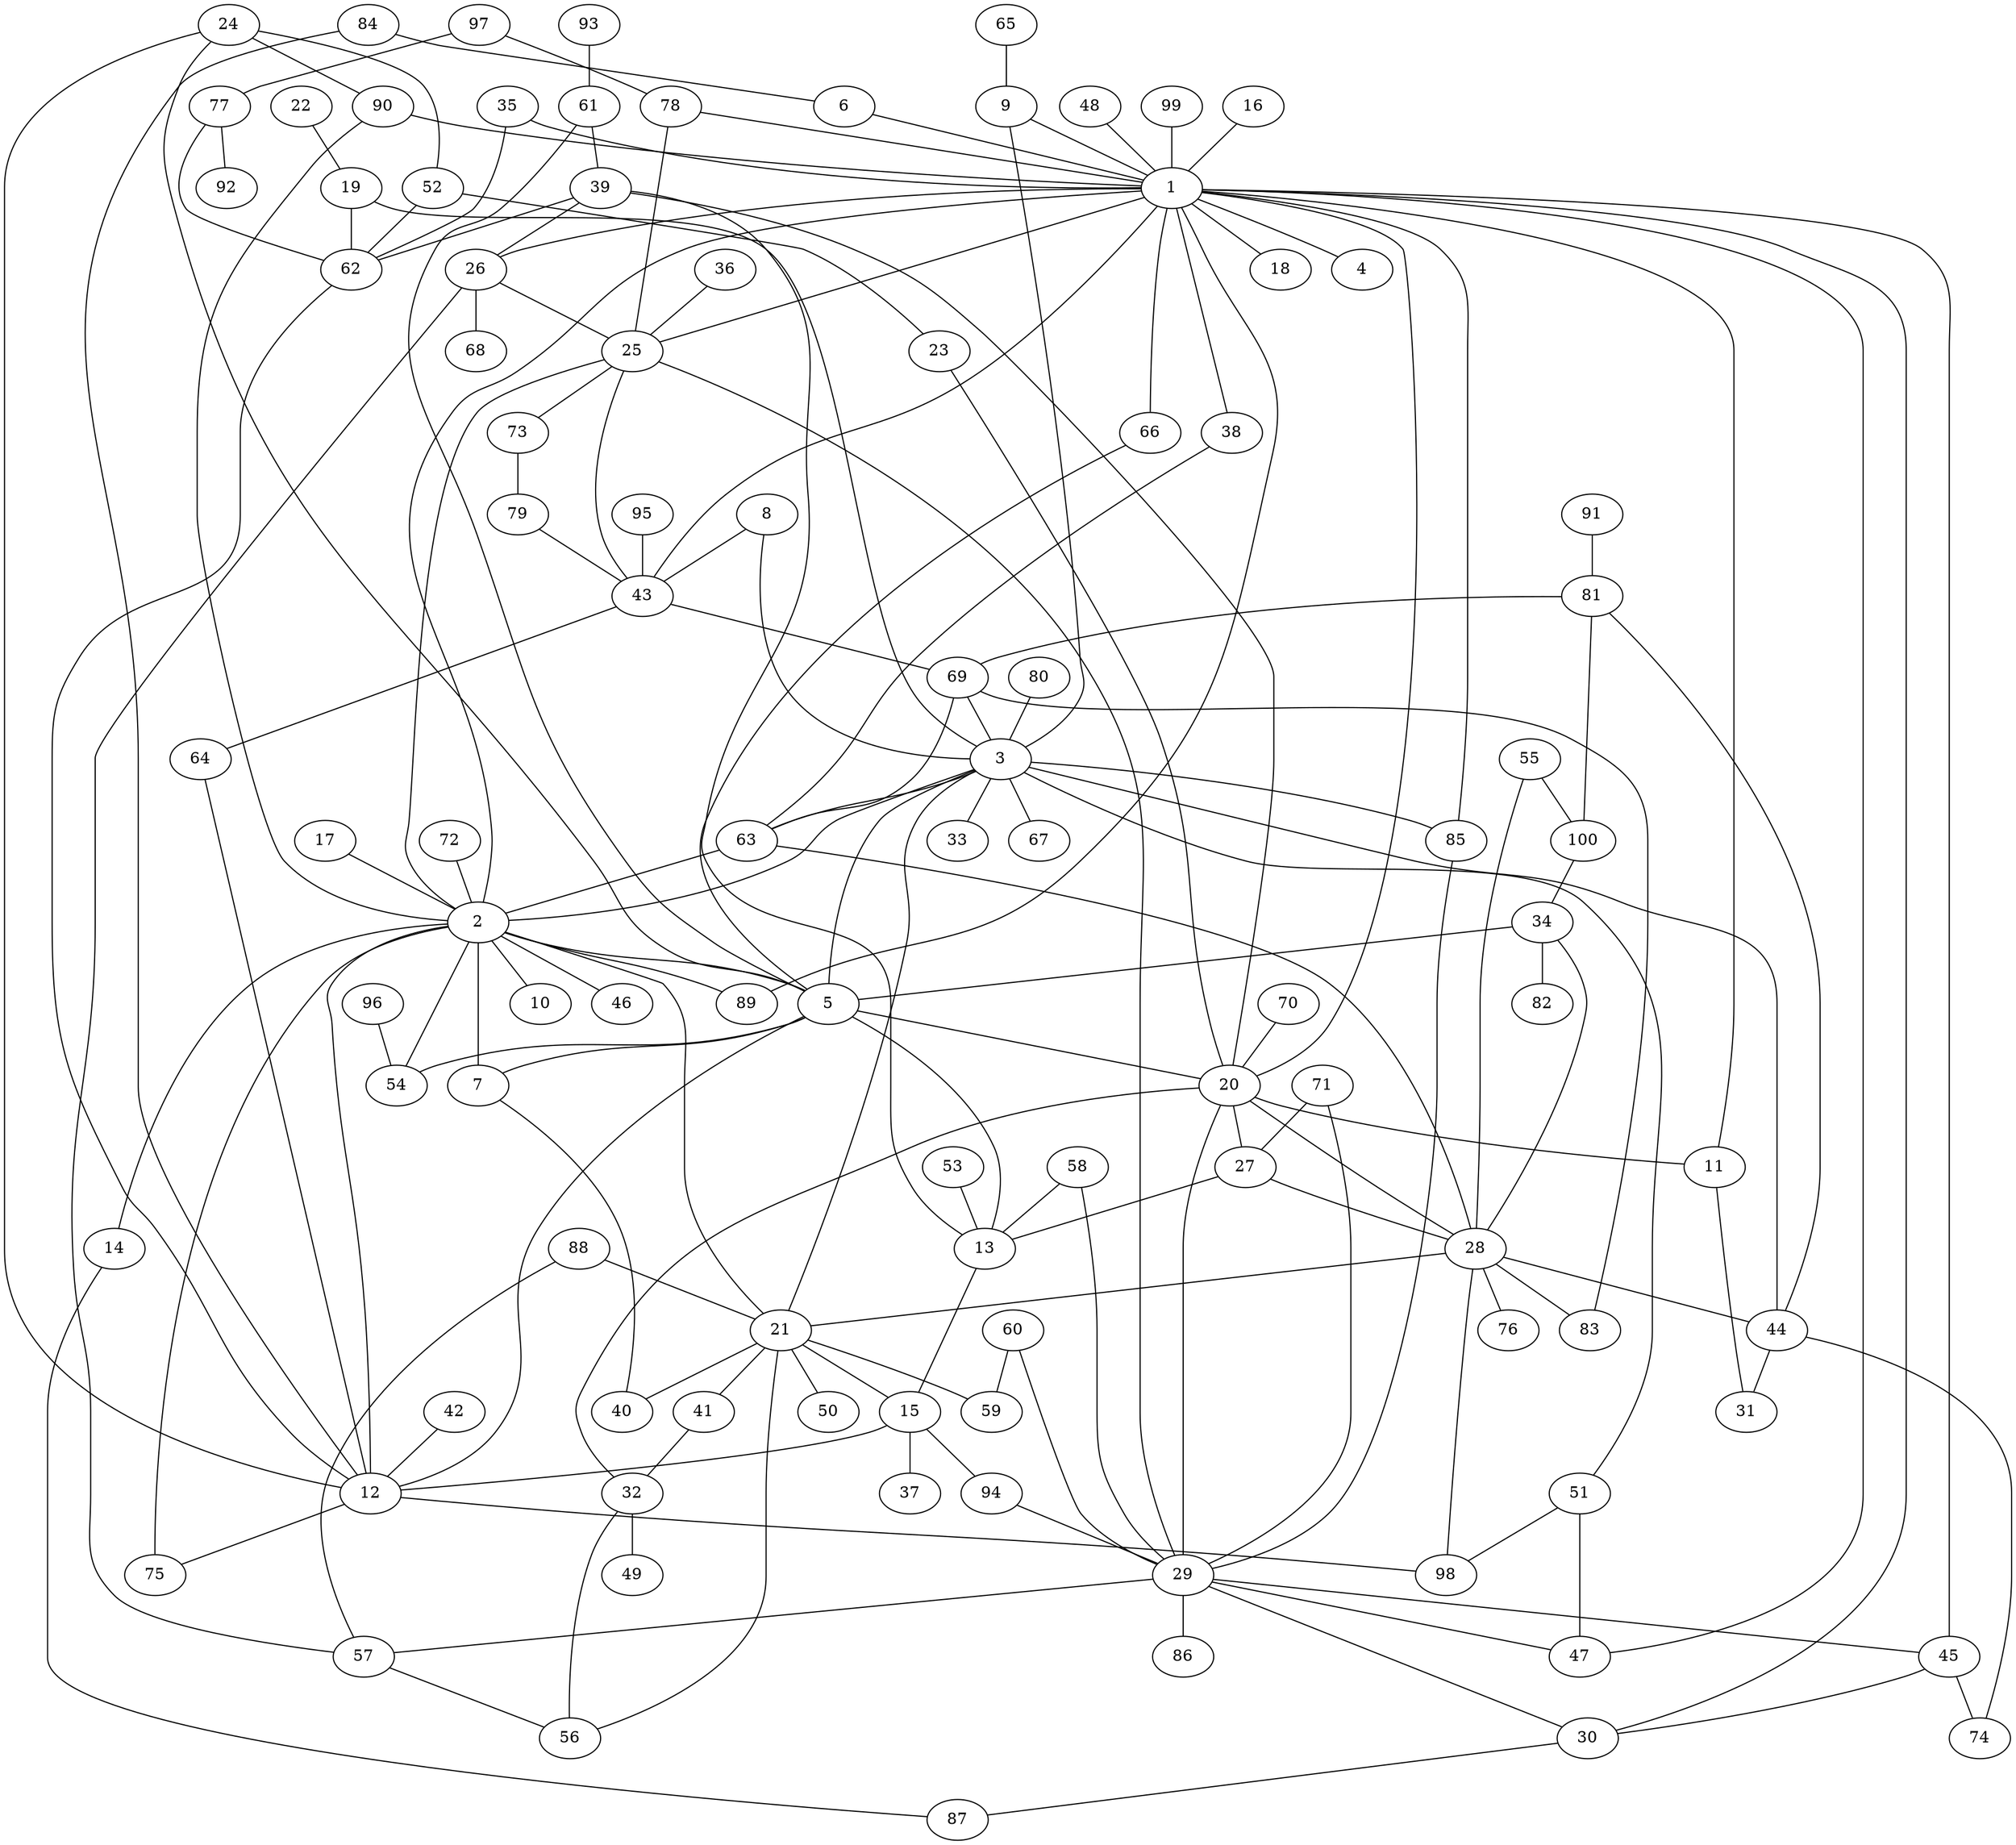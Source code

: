 graph G {
  1;
  2;
  3;
  4;
  5;
  6;
  7;
  8;
  9;
  10;
  11;
  12;
  13;
  14;
  15;
  16;
  17;
  18;
  19;
  20;
  21;
  22;
  23;
  24;
  25;
  26;
  27;
  28;
  29;
  30;
  31;
  32;
  33;
  34;
  35;
  36;
  37;
  38;
  39;
  40;
  41;
  42;
  43;
  44;
  45;
  46;
  47;
  48;
  49;
  50;
  51;
  52;
  53;
  54;
  55;
  56;
  57;
  58;
  59;
  60;
  61;
  62;
  63;
  64;
  65;
  66;
  67;
  68;
  69;
  70;
  71;
  72;
  73;
  74;
  75;
  76;
  77;
  78;
  79;
  80;
  81;
  82;
  83;
  84;
  85;
  86;
  87;
  88;
  89;
  90;
  91;
  92;
  93;
  94;
  95;
  96;
  97;
  98;
  99;
  100;
  2 -- 1;
  2 -- 3;
  1 -- 4;
  2 -- 5;
  5 -- 3;
  6 -- 1;
  2 -- 7;
  5 -- 7;
  8 -- 3;
  9 -- 1;
  9 -- 3;
  2 -- 10;
  11 -- 1;
  12 -- 2;
  12 -- 5;
  13 -- 5;
  2 -- 14;
  15 -- 12;
  13 -- 15;
  16 -- 1;
  17 -- 2;
  1 -- 18;
  19 -- 3;
  20 -- 1;
  5 -- 20;
  20 -- 11;
  21 -- 2;
  21 -- 3;
  21 -- 15;
  22 -- 19;
  23 -- 20;
  24 -- 5;
  24 -- 12;
  25 -- 1;
  25 -- 2;
  1 -- 26;
  26 -- 25;
  27 -- 13;
  20 -- 27;
  28 -- 20;
  28 -- 21;
  27 -- 28;
  29 -- 20;
  29 -- 25;
  1 -- 30;
  29 -- 30;
  11 -- 31;
  32 -- 20;
  3 -- 33;
  34 -- 5;
  34 -- 28;
  35 -- 1;
  36 -- 25;
  15 -- 37;
  1 -- 38;
  39 -- 13;
  39 -- 20;
  39 -- 26;
  7 -- 40;
  21 -- 40;
  21 -- 41;
  41 -- 32;
  42 -- 12;
  1 -- 43;
  8 -- 43;
  43 -- 25;
  3 -- 44;
  28 -- 44;
  44 -- 31;
  45 -- 1;
  29 -- 45;
  45 -- 30;
  2 -- 46;
  47 -- 1;
  29 -- 47;
  48 -- 1;
  32 -- 49;
  21 -- 50;
  3 -- 51;
  51 -- 47;
  52 -- 23;
  24 -- 52;
  53 -- 13;
  2 -- 54;
  5 -- 54;
  55 -- 28;
  21 -- 56;
  32 -- 56;
  57 -- 26;
  29 -- 57;
  57 -- 56;
  58 -- 13;
  58 -- 29;
  21 -- 59;
  60 -- 29;
  60 -- 59;
  61 -- 5;
  61 -- 39;
  62 -- 12;
  19 -- 62;
  35 -- 62;
  39 -- 62;
  52 -- 62;
  63 -- 2;
  3 -- 63;
  63 -- 28;
  38 -- 63;
  64 -- 12;
  43 -- 64;
  65 -- 9;
  1 -- 66;
  66 -- 5;
  3 -- 67;
  26 -- 68;
  69 -- 3;
  43 -- 69;
  69 -- 63;
  70 -- 20;
  71 -- 27;
  71 -- 29;
  72 -- 2;
  25 -- 73;
  44 -- 74;
  45 -- 74;
  75 -- 2;
  12 -- 75;
  28 -- 76;
  77 -- 62;
  78 -- 1;
  78 -- 25;
  79 -- 43;
  73 -- 79;
  80 -- 3;
  81 -- 44;
  81 -- 69;
  34 -- 82;
  28 -- 83;
  69 -- 83;
  84 -- 6;
  84 -- 12;
  85 -- 1;
  3 -- 85;
  85 -- 29;
  29 -- 86;
  14 -- 87;
  30 -- 87;
  88 -- 21;
  88 -- 57;
  89 -- 1;
  2 -- 89;
  90 -- 1;
  90 -- 2;
  24 -- 90;
  91 -- 81;
  77 -- 92;
  93 -- 61;
  15 -- 94;
  94 -- 29;
  95 -- 43;
  96 -- 54;
  97 -- 77;
  97 -- 78;
  12 -- 98;
  28 -- 98;
  51 -- 98;
  99 -- 1;
  100 -- 34;
  55 -- 100;
  81 -- 100;
}
